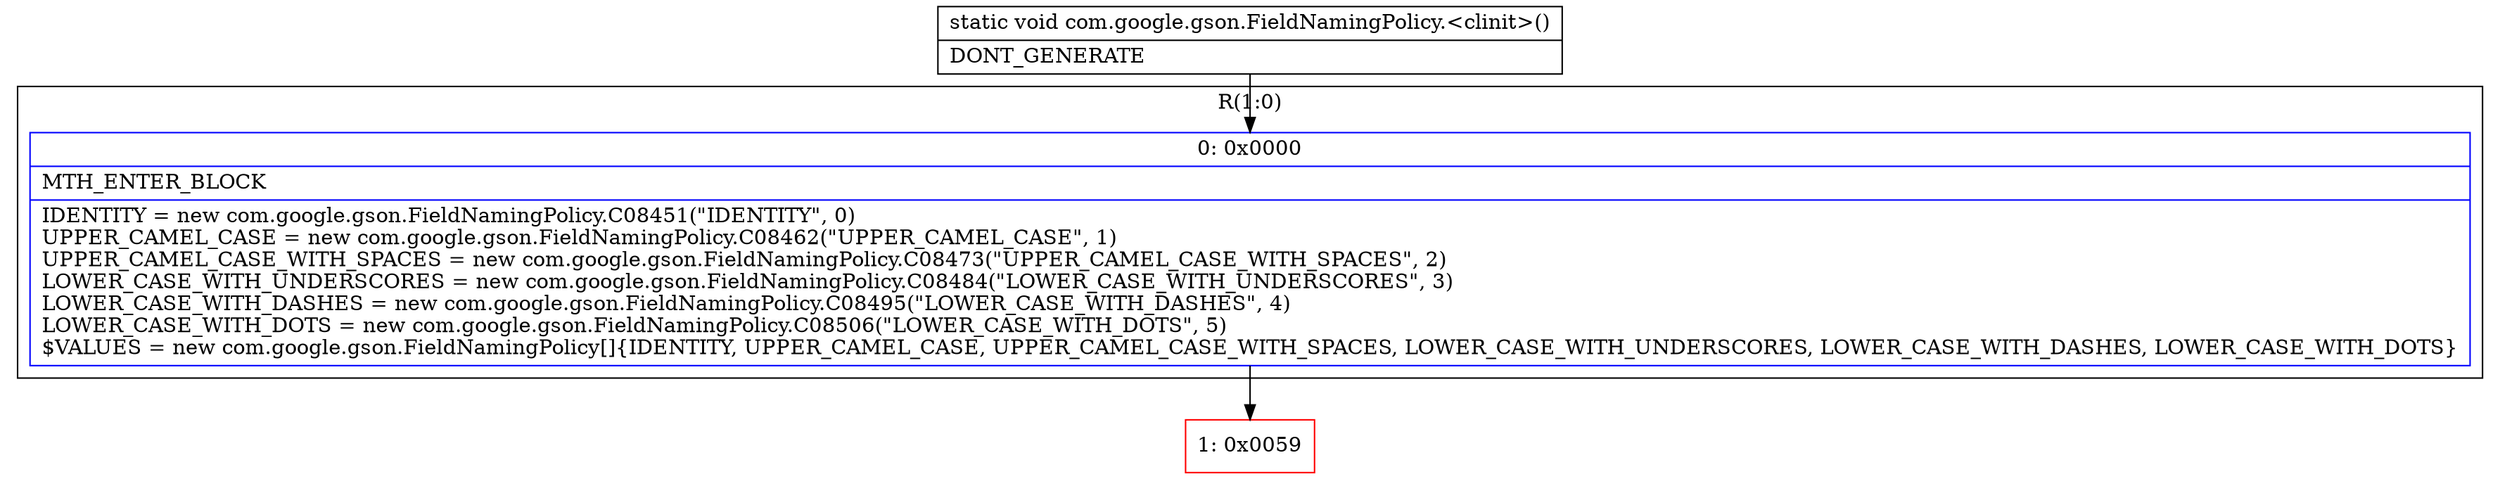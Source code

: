 digraph "CFG forcom.google.gson.FieldNamingPolicy.\<clinit\>()V" {
subgraph cluster_Region_887961025 {
label = "R(1:0)";
node [shape=record,color=blue];
Node_0 [shape=record,label="{0\:\ 0x0000|MTH_ENTER_BLOCK\l|IDENTITY = new com.google.gson.FieldNamingPolicy.C08451(\"IDENTITY\", 0)\lUPPER_CAMEL_CASE = new com.google.gson.FieldNamingPolicy.C08462(\"UPPER_CAMEL_CASE\", 1)\lUPPER_CAMEL_CASE_WITH_SPACES = new com.google.gson.FieldNamingPolicy.C08473(\"UPPER_CAMEL_CASE_WITH_SPACES\", 2)\lLOWER_CASE_WITH_UNDERSCORES = new com.google.gson.FieldNamingPolicy.C08484(\"LOWER_CASE_WITH_UNDERSCORES\", 3)\lLOWER_CASE_WITH_DASHES = new com.google.gson.FieldNamingPolicy.C08495(\"LOWER_CASE_WITH_DASHES\", 4)\lLOWER_CASE_WITH_DOTS = new com.google.gson.FieldNamingPolicy.C08506(\"LOWER_CASE_WITH_DOTS\", 5)\l$VALUES = new com.google.gson.FieldNamingPolicy[]\{IDENTITY, UPPER_CAMEL_CASE, UPPER_CAMEL_CASE_WITH_SPACES, LOWER_CASE_WITH_UNDERSCORES, LOWER_CASE_WITH_DASHES, LOWER_CASE_WITH_DOTS\}\l}"];
}
Node_1 [shape=record,color=red,label="{1\:\ 0x0059}"];
MethodNode[shape=record,label="{static void com.google.gson.FieldNamingPolicy.\<clinit\>()  | DONT_GENERATE\l}"];
MethodNode -> Node_0;
Node_0 -> Node_1;
}

